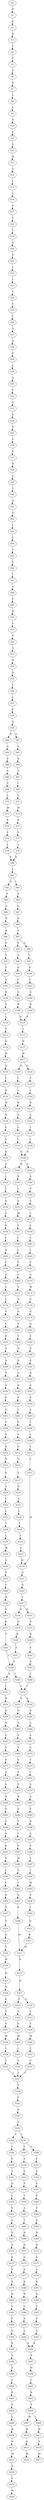 strict digraph  {
	S0 -> S1 [ label = P ];
	S1 -> S2 [ label = P ];
	S2 -> S3 [ label = Q ];
	S3 -> S4 [ label = L ];
	S4 -> S5 [ label = F ];
	S5 -> S6 [ label = F ];
	S6 -> S7 [ label = E ];
	S7 -> S8 [ label = L ];
	S8 -> S9 [ label = L ];
	S9 -> S10 [ label = S ];
	S10 -> S11 [ label = P ];
	S11 -> S12 [ label = E ];
	S12 -> S13 [ label = R ];
	S13 -> S14 [ label = A ];
	S14 -> S15 [ label = L ];
	S15 -> S16 [ label = C ];
	S16 -> S17 [ label = V ];
	S17 -> S18 [ label = C ];
	S18 -> S19 [ label = L ];
	S19 -> S20 [ label = Q ];
	S20 -> S21 [ label = S ];
	S21 -> S22 [ label = L ];
	S22 -> S23 [ label = L ];
	S23 -> S24 [ label = L ];
	S24 -> S25 [ label = V ];
	S25 -> S26 [ label = L ];
	S26 -> S27 [ label = G ];
	S27 -> S28 [ label = D ];
	S28 -> S29 [ label = D ];
	S29 -> S30 [ label = L ];
	S30 -> S31 [ label = A ];
	S31 -> S32 [ label = P ];
	S32 -> S33 [ label = S ];
	S33 -> S34 [ label = S ];
	S34 -> S35 [ label = P ];
	S35 -> S36 [ label = V ];
	S36 -> S37 [ label = P ];
	S37 -> S38 [ label = R ];
	S38 -> S39 [ label = G ];
	S39 -> S40 [ label = C ];
	S40 -> S41 [ label = A ];
	S41 -> S42 [ label = D ];
	S42 -> S43 [ label = L ];
	S43 -> S44 [ label = L ];
	S44 -> S45 [ label = T ];
	S45 -> S46 [ label = L ];
	S46 -> S47 [ label = L ];
	S47 -> S48 [ label = A ];
	S48 -> S49 [ label = E ];
	S49 -> S50 [ label = R ];
	S50 -> S51 [ label = V ];
	S51 -> S52 [ label = P ];
	S52 -> S53 [ label = G ];
	S53 -> S54 [ label = H ];
	S54 -> S55 [ label = R ];
	S55 -> S56 [ label = L ];
	S56 -> S57 [ label = L ];
	S57 -> S58 [ label = P ];
	S58 -> S59 [ label = Q ];
	S59 -> S60 [ label = R ];
	S59 -> S61 [ label = Q ];
	S60 -> S62 [ label = A ];
	S61 -> S63 [ label = S ];
	S62 -> S64 [ label = E ];
	S63 -> S65 [ label = Q ];
	S64 -> S66 [ label = S ];
	S65 -> S67 [ label = G ];
	S66 -> S68 [ label = V ];
	S67 -> S69 [ label = I ];
	S68 -> S70 [ label = L ];
	S69 -> S71 [ label = L ];
	S70 -> S72 [ label = M ];
	S71 -> S73 [ label = M ];
	S72 -> S74 [ label = E ];
	S73 -> S75 [ label = E ];
	S74 -> S76 [ label = F ];
	S75 -> S77 [ label = F ];
	S76 -> S78 [ label = L ];
	S77 -> S79 [ label = L ];
	S78 -> S80 [ label = K ];
	S79 -> S80 [ label = K ];
	S80 -> S81 [ label = L ];
	S81 -> S82 [ label = Q ];
	S81 -> S83 [ label = L ];
	S82 -> S84 [ label = E ];
	S83 -> S85 [ label = A ];
	S84 -> S86 [ label = A ];
	S85 -> S87 [ label = G ];
	S86 -> S88 [ label = R ];
	S87 -> S89 [ label = Q ];
	S88 -> S90 [ label = R ];
	S89 -> S91 [ label = S ];
	S90 -> S92 [ label = E ];
	S91 -> S93 [ label = E ];
	S91 -> S94 [ label = D ];
	S92 -> S95 [ label = E ];
	S93 -> S96 [ label = S ];
	S94 -> S97 [ label = S ];
	S95 -> S98 [ label = V ];
	S96 -> S99 [ label = D ];
	S97 -> S100 [ label = D ];
	S98 -> S101 [ label = G ];
	S99 -> S102 [ label = L ];
	S100 -> S103 [ label = L ];
	S101 -> S104 [ label = D ];
	S102 -> S105 [ label = G ];
	S103 -> S106 [ label = G ];
	S104 -> S107 [ label = G ];
	S105 -> S108 [ label = R ];
	S106 -> S109 [ label = R ];
	S107 -> S110 [ label = L ];
	S108 -> S111 [ label = R ];
	S109 -> S111 [ label = R ];
	S110 -> S112 [ label = E ];
	S111 -> S113 [ label = L ];
	S112 -> S114 [ label = D ];
	S113 -> S115 [ label = H ];
	S114 -> S116 [ label = W ];
	S115 -> S117 [ label = W ];
	S116 -> S118 [ label = Q ];
	S117 -> S119 [ label = H ];
	S117 -> S120 [ label = Q ];
	S118 -> S121 [ label = L ];
	S119 -> S122 [ label = L ];
	S120 -> S123 [ label = V ];
	S121 -> S124 [ label = Q ];
	S122 -> S125 [ label = L ];
	S123 -> S126 [ label = L ];
	S124 -> S127 [ label = W ];
	S125 -> S128 [ label = R ];
	S126 -> S129 [ label = R ];
	S127 -> S130 [ label = A ];
	S128 -> S131 [ label = E ];
	S129 -> S132 [ label = E ];
	S130 -> S133 [ label = L ];
	S131 -> S134 [ label = L ];
	S132 -> S135 [ label = L ];
	S133 -> S136 [ label = V ];
	S134 -> S137 [ label = I ];
	S135 -> S138 [ label = I ];
	S136 -> S139 [ label = R ];
	S137 -> S140 [ label = N ];
	S138 -> S140 [ label = N ];
	S139 -> S141 [ label = T ];
	S140 -> S142 [ label = K ];
	S140 -> S143 [ label = E ];
	S141 -> S144 [ label = L ];
	S142 -> S145 [ label = R ];
	S143 -> S146 [ label = S ];
	S144 -> S147 [ label = L ];
	S145 -> S148 [ label = I ];
	S146 -> S149 [ label = V ];
	S147 -> S150 [ label = D ];
	S148 -> S151 [ label = V ];
	S149 -> S152 [ label = V ];
	S150 -> S153 [ label = E ];
	S151 -> S154 [ label = M ];
	S152 -> S155 [ label = L ];
	S153 -> S156 [ label = R ];
	S154 -> S157 [ label = E ];
	S155 -> S158 [ label = E ];
	S156 -> S159 [ label = L ];
	S157 -> S160 [ label = L ];
	S158 -> S161 [ label = L ];
	S159 -> S162 [ label = A ];
	S160 -> S163 [ label = I ];
	S161 -> S164 [ label = I ];
	S162 -> S165 [ label = F ];
	S163 -> S166 [ label = P ];
	S164 -> S167 [ label = P ];
	S165 -> S168 [ label = E ];
	S166 -> S169 [ label = G ];
	S167 -> S170 [ label = G ];
	S168 -> S171 [ label = L ];
	S169 -> S172 [ label = V ];
	S170 -> S173 [ label = M ];
	S171 -> S174 [ label = L ];
	S172 -> S175 [ label = N ];
	S173 -> S176 [ label = G ];
	S174 -> S177 [ label = P ];
	S175 -> S178 [ label = P ];
	S176 -> S179 [ label = G ];
	S177 -> S180 [ label = G ];
	S178 -> S181 [ label = V ];
	S179 -> S182 [ label = Q ];
	S180 -> S183 [ label = P ];
	S181 -> S184 [ label = T ];
	S182 -> S185 [ label = E ];
	S183 -> S186 [ label = A ];
	S184 -> S187 [ label = G ];
	S185 -> S188 [ label = S ];
	S186 -> S189 [ label = N ];
	S187 -> S190 [ label = D ];
	S188 -> S191 [ label = P ];
	S189 -> S192 [ label = P ];
	S190 -> S193 [ label = G ];
	S191 -> S194 [ label = R ];
	S192 -> S195 [ label = A ];
	S193 -> S196 [ label = D ];
	S194 -> S197 [ label = E ];
	S195 -> S198 [ label = S ];
	S196 -> S199 [ label = P ];
	S197 -> S200 [ label = E ];
	S198 -> S201 [ label = P ];
	S199 -> S202 [ label = C ];
	S200 -> S203 [ label = A ];
	S201 -> S204 [ label = V ];
	S202 -> S205 [ label = D ];
	S203 -> S206 [ label = L ];
	S204 -> S207 [ label = A ];
	S205 -> S208 [ label = S ];
	S206 -> S209 [ label = L ];
	S207 -> S210 [ label = H ];
	S208 -> S211 [ label = P ];
	S209 -> S212 [ label = C ];
	S210 -> S213 [ label = D ];
	S211 -> S214 [ label = Q ];
	S212 -> S215 [ label = L ];
	S213 -> S216 [ label = E ];
	S214 -> S217 [ label = E ];
	S215 -> S218 [ label = M ];
	S216 -> S219 [ label = A ];
	S217 -> S220 [ label = D ];
	S218 -> S221 [ label = Q ];
	S219 -> S222 [ label = L ];
	S220 -> S223 [ label = A ];
	S221 -> S224 [ label = D ];
	S222 -> S225 [ label = L ];
	S223 -> S226 [ label = L ];
	S224 -> S227 [ label = T ];
	S225 -> S228 [ label = T ];
	S226 -> S229 [ label = L ];
	S227 -> S230 [ label = H ];
	S227 -> S231 [ label = N ];
	S228 -> S232 [ label = L ];
	S229 -> S233 [ label = C ];
	S230 -> S234 [ label = N ];
	S231 -> S235 [ label = N ];
	S232 -> S236 [ label = M ];
	S233 -> S237 [ label = L ];
	S234 -> S238 [ label = R ];
	S235 -> S239 [ label = R ];
	S236 -> S240 [ label = Q ];
	S237 -> S218 [ label = M ];
	S238 -> S241 [ label = V ];
	S239 -> S242 [ label = V ];
	S240 -> S243 [ label = Y ];
	S241 -> S244 [ label = A ];
	S242 -> S245 [ label = A ];
	S243 -> S246 [ label = T ];
	S244 -> S247 [ label = S ];
	S244 -> S248 [ label = T ];
	S245 -> S249 [ label = T ];
	S246 -> S250 [ label = H ];
	S247 -> S251 [ label = L ];
	S248 -> S252 [ label = L ];
	S249 -> S252 [ label = L ];
	S250 -> S253 [ label = N ];
	S251 -> S254 [ label = D ];
	S252 -> S255 [ label = D ];
	S252 -> S256 [ label = E ];
	S253 -> S257 [ label = R ];
	S254 -> S258 [ label = D ];
	S255 -> S259 [ label = D ];
	S256 -> S260 [ label = D ];
	S257 -> S261 [ label = V ];
	S258 -> S262 [ label = A ];
	S259 -> S263 [ label = S ];
	S260 -> S264 [ label = A ];
	S261 -> S244 [ label = A ];
	S262 -> S265 [ label = G ];
	S263 -> S266 [ label = S ];
	S264 -> S267 [ label = A ];
	S265 -> S268 [ label = G ];
	S266 -> S269 [ label = S ];
	S267 -> S270 [ label = G ];
	S268 -> S271 [ label = P ];
	S269 -> S272 [ label = S ];
	S270 -> S273 [ label = T ];
	S271 -> S274 [ label = A ];
	S272 -> S275 [ label = S ];
	S273 -> S276 [ label = I ];
	S274 -> S277 [ label = V ];
	S275 -> S278 [ label = E ];
	S276 -> S279 [ label = S ];
	S277 -> S280 [ label = R ];
	S278 -> S281 [ label = R ];
	S279 -> S282 [ label = A ];
	S280 -> S283 [ label = P ];
	S281 -> S284 [ label = Q ];
	S282 -> S285 [ label = E ];
	S283 -> S286 [ label = G ];
	S284 -> S287 [ label = E ];
	S285 -> S288 [ label = R ];
	S286 -> S289 [ label = Q ];
	S287 -> S290 [ label = L ];
	S288 -> S291 [ label = Q ];
	S289 -> S292 [ label = R ];
	S290 -> S293 [ label = V ];
	S291 -> S294 [ label = E ];
	S292 -> S295 [ label = E ];
	S293 -> S296 [ label = W ];
	S294 -> S297 [ label = L ];
	S295 -> S298 [ label = L ];
	S296 -> S299 [ label = S ];
	S297 -> S300 [ label = I ];
	S298 -> S301 [ label = I ];
	S299 -> S302 [ label = V ];
	S300 -> S303 [ label = W ];
	S301 -> S304 [ label = R ];
	S302 -> S305 [ label = Q ];
	S303 -> S306 [ label = S ];
	S304 -> S307 [ label = V ];
	S305 -> S308 [ label = R ];
	S306 -> S309 [ label = V ];
	S307 -> S310 [ label = V ];
	S308 -> S311 [ label = W ];
	S309 -> S312 [ label = Q ];
	S310 -> S313 [ label = Q ];
	S311 -> S314 [ label = H ];
	S312 -> S315 [ label = R ];
	S313 -> S316 [ label = S ];
	S314 -> S317 [ label = N ];
	S315 -> S311 [ label = W ];
	S316 -> S318 [ label = W ];
	S317 -> S319 [ label = E ];
	S317 -> S320 [ label = Q ];
	S318 -> S321 [ label = H ];
	S319 -> S322 [ label = F ];
	S320 -> S323 [ label = F ];
	S321 -> S324 [ label = N ];
	S322 -> S325 [ label = V ];
	S323 -> S326 [ label = V ];
	S324 -> S327 [ label = K ];
	S325 -> S328 [ label = M ];
	S326 -> S329 [ label = M ];
	S327 -> S330 [ label = F ];
	S328 -> S331 [ label = L ];
	S329 -> S332 [ label = L ];
	S330 -> S333 [ label = V ];
	S331 -> S334 [ label = C ];
	S332 -> S335 [ label = C ];
	S333 -> S336 [ label = M ];
	S334 -> S337 [ label = T ];
	S335 -> S337 [ label = T ];
	S336 -> S338 [ label = L ];
	S337 -> S339 [ label = E ];
	S338 -> S340 [ label = C ];
	S339 -> S341 [ label = P ];
	S340 -> S337 [ label = T ];
	S341 -> S342 [ label = D ];
	S342 -> S343 [ label = A ];
	S343 -> S344 [ label = V ];
	S343 -> S345 [ label = T ];
	S344 -> S346 [ label = V ];
	S345 -> S347 [ label = C ];
	S345 -> S348 [ label = V ];
	S346 -> S349 [ label = P ];
	S347 -> S350 [ label = P ];
	S348 -> S351 [ label = P ];
	S349 -> S352 [ label = T ];
	S350 -> S353 [ label = G ];
	S351 -> S354 [ label = S ];
	S352 -> S355 [ label = Q ];
	S353 -> S356 [ label = P ];
	S354 -> S357 [ label = S ];
	S355 -> S358 [ label = L ];
	S356 -> S359 [ label = T ];
	S357 -> S360 [ label = P ];
	S358 -> S361 [ label = S ];
	S359 -> S362 [ label = A ];
	S360 -> S363 [ label = V ];
	S361 -> S364 [ label = A ];
	S362 -> S365 [ label = T ];
	S363 -> S366 [ label = P ];
	S364 -> S367 [ label = G ];
	S365 -> S368 [ label = N ];
	S366 -> S369 [ label = N ];
	S367 -> S370 [ label = Q ];
	S368 -> S371 [ label = H ];
	S369 -> S372 [ label = R ];
	S370 -> S373 [ label = P ];
	S371 -> S374 [ label = G ];
	S372 -> S375 [ label = S ];
	S373 -> S376 [ label = V ];
	S374 -> S377 [ label = S ];
	S375 -> S378 [ label = A ];
	S376 -> S379 [ label = R ];
	S377 -> S380 [ label = R ];
	S378 -> S381 [ label = R ];
	S379 -> S382 [ label = H ];
	S380 -> S383 [ label = N ];
	S381 -> S384 [ label = N ];
	S382 -> S385 [ label = G ];
	S383 -> S386 [ label = G ];
	S384 -> S387 [ label = G ];
	S385 -> S388 [ label = P ];
	S386 -> S389 [ label = P ];
	S387 -> S390 [ label = P ];
	S388 -> S391 [ label = G ];
	S389 -> S392 [ label = G ];
	S390 -> S393 [ label = G ];
	S391 -> S394 [ label = R ];
	S392 -> S395 [ label = R ];
	S393 -> S395 [ label = R ];
	S394 -> S396 [ label = S ];
	S395 -> S397 [ label = P ];
	S396 -> S398 [ label = A ];
	S397 -> S399 [ label = N ];
	S398 -> S400 [ label = L ];
	S399 -> S401 [ label = L ];
	S400 -> S402 [ label = R ];
	S401 -> S403 [ label = R ];
	S402 -> S404 [ label = S ];
	S403 -> S405 [ label = S ];
	S404 -> S406 [ label = L ];
	S405 -> S407 [ label = M ];
	S405 -> S408 [ label = L ];
	S406 -> S409 [ label = W ];
	S407 -> S410 [ label = W ];
	S408 -> S411 [ label = W ];
	S409 -> S412 [ label = N ];
	S410 -> S413 [ label = S ];
	S411 -> S414 [ label = S ];
	S412 -> S415 [ label = M ];
	S413 -> S416 [ label = M ];
	S414 -> S417 [ label = M ];
	S415 -> S418 [ label = R ];
	S418 -> S419 [ label = E ];
	S419 -> S420 [ label = M ];
}
